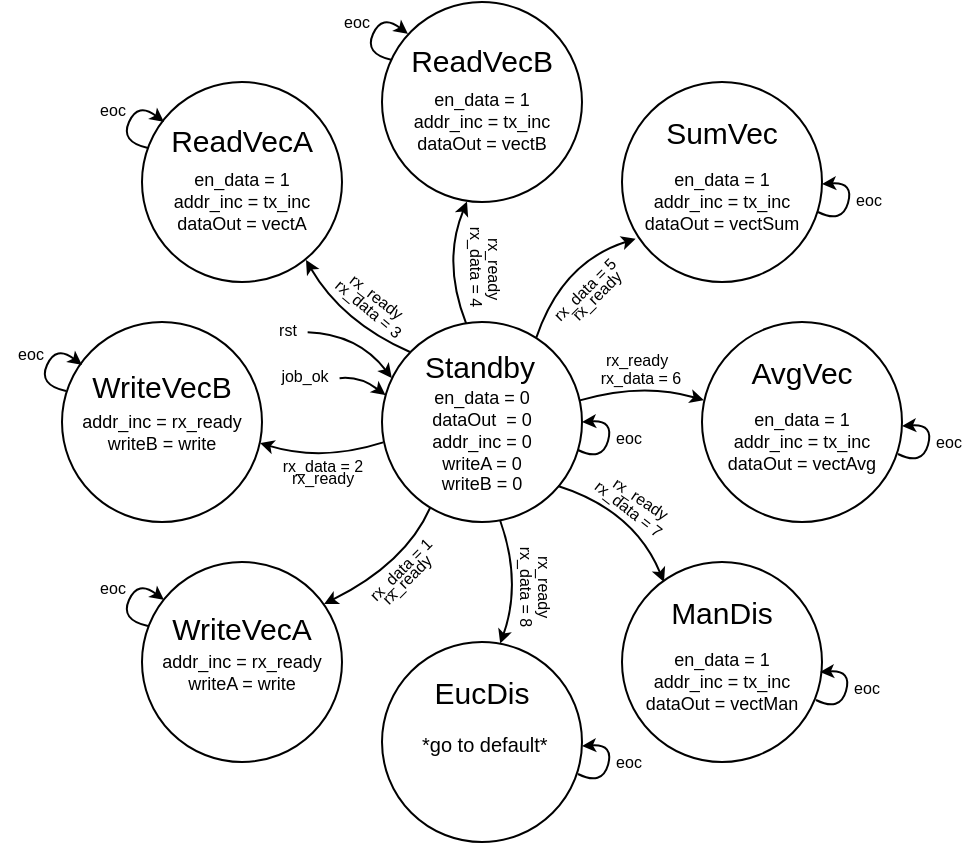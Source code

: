 <mxfile version="18.0.1" type="device"><diagram id="pSxGSNOE6CO2PJ7VgCIc" name="Página-1"><mxGraphModel dx="1038" dy="649" grid="1" gridSize="10" guides="1" tooltips="1" connect="1" arrows="1" fold="1" page="0" pageScale="1" pageWidth="827" pageHeight="1169" math="0" shadow="0"><root><mxCell id="0"/><mxCell id="1" parent="0"/><mxCell id="gVw3H8bIE1o8QU3vizQF-1" value="en_data = 0&lt;br style=&quot;font-size: 9px;&quot;&gt;dataOut&amp;nbsp; = 0&lt;br style=&quot;font-size: 9px;&quot;&gt;addr_inc = 0&lt;br style=&quot;font-size: 9px;&quot;&gt;writeA = 0&lt;br style=&quot;font-size: 9px;&quot;&gt;writeB = 0&lt;br style=&quot;font-size: 9px;&quot;&gt;&amp;nbsp;" style="ellipse;whiteSpace=wrap;html=1;aspect=fixed;fontSize=9;verticalAlign=bottom;" parent="1" vertex="1"><mxGeometry x="210" y="170" width="100" height="100" as="geometry"/></mxCell><mxCell id="gVw3H8bIE1o8QU3vizQF-6" value="&lt;br style=&quot;font-size: 9px;&quot;&gt;addr_inc = rx_ready&lt;br style=&quot;font-size: 9px;&quot;&gt;writeA = write" style="ellipse;whiteSpace=wrap;html=1;aspect=fixed;fontSize=9;verticalAlign=middle;" parent="1" vertex="1"><mxGeometry x="90" y="290" width="100" height="100" as="geometry"/></mxCell><mxCell id="gVw3H8bIE1o8QU3vizQF-7" value="&lt;br style=&quot;font-size: 9px;&quot;&gt;addr_inc = rx_ready&lt;br style=&quot;font-size: 9px;&quot;&gt;writeB = write" style="ellipse;whiteSpace=wrap;html=1;aspect=fixed;fontSize=9;verticalAlign=middle;" parent="1" vertex="1"><mxGeometry x="50" y="170" width="100" height="100" as="geometry"/></mxCell><mxCell id="gVw3H8bIE1o8QU3vizQF-8" value="en_data = 1&lt;br style=&quot;font-size: 9px;&quot;&gt;addr_inc = tx_inc&lt;br style=&quot;font-size: 9px;&quot;&gt;dataOut = vectA&lt;br style=&quot;font-size: 9px;&quot;&gt;&lt;br style=&quot;font-size: 9px;&quot;&gt;&amp;nbsp;" style="ellipse;whiteSpace=wrap;html=1;aspect=fixed;fontSize=9;verticalAlign=bottom;" parent="1" vertex="1"><mxGeometry x="90" y="50" width="100" height="100" as="geometry"/></mxCell><mxCell id="gVw3H8bIE1o8QU3vizQF-9" value="en_data = 1&lt;br&gt;addr_inc = tx_inc&lt;br&gt;dataOut = vectB&lt;br&gt;&lt;br&gt;&amp;nbsp;" style="ellipse;whiteSpace=wrap;html=1;aspect=fixed;fontSize=9;verticalAlign=bottom;" parent="1" vertex="1"><mxGeometry x="210" y="10" width="100" height="100" as="geometry"/></mxCell><mxCell id="gVw3H8bIE1o8QU3vizQF-11" value="en_data = 1&lt;br&gt;addr_inc = tx_inc&lt;br&gt;dataOut = vectSum&lt;br&gt;&lt;br&gt;&amp;nbsp;" style="ellipse;whiteSpace=wrap;html=1;aspect=fixed;fontSize=9;verticalAlign=bottom;" parent="1" vertex="1"><mxGeometry x="330" y="50" width="100" height="100" as="geometry"/></mxCell><mxCell id="gVw3H8bIE1o8QU3vizQF-12" value="en_data = 1&lt;br&gt;addr_inc = tx_inc&lt;br&gt;dataOut = vectAvg&lt;br&gt;&lt;br&gt;&amp;nbsp;" style="ellipse;whiteSpace=wrap;html=1;aspect=fixed;fontSize=9;verticalAlign=bottom;" parent="1" vertex="1"><mxGeometry x="370" y="170" width="100" height="100" as="geometry"/></mxCell><mxCell id="gVw3H8bIE1o8QU3vizQF-13" value="en_data = 1&lt;br&gt;addr_inc = tx_inc&lt;br&gt;dataOut = vectMan&lt;br&gt;&lt;br&gt;&amp;nbsp;" style="ellipse;whiteSpace=wrap;html=1;aspect=fixed;fontSize=9;verticalAlign=bottom;" parent="1" vertex="1"><mxGeometry x="330" y="290" width="100" height="100" as="geometry"/></mxCell><mxCell id="gVw3H8bIE1o8QU3vizQF-14" value="&lt;br&gt;&lt;br&gt;" style="ellipse;whiteSpace=wrap;html=1;aspect=fixed;fontSize=9;verticalAlign=bottom;align=center;" parent="1" vertex="1"><mxGeometry x="210" y="330" width="100" height="100" as="geometry"/></mxCell><mxCell id="gVw3H8bIE1o8QU3vizQF-16" value="WriteVecA" style="text;html=1;strokeColor=none;fillColor=none;align=center;verticalAlign=middle;whiteSpace=wrap;rounded=0;fontSize=15;" parent="1" vertex="1"><mxGeometry x="110" y="308" width="60" height="30" as="geometry"/></mxCell><mxCell id="gVw3H8bIE1o8QU3vizQF-17" value="WriteVecB" style="text;html=1;strokeColor=none;fillColor=none;align=center;verticalAlign=middle;whiteSpace=wrap;rounded=0;fontSize=15;" parent="1" vertex="1"><mxGeometry x="70" y="187" width="60" height="30" as="geometry"/></mxCell><mxCell id="gVw3H8bIE1o8QU3vizQF-18" value="ReadVecA" style="text;html=1;strokeColor=none;fillColor=none;align=center;verticalAlign=middle;whiteSpace=wrap;rounded=0;fontSize=15;" parent="1" vertex="1"><mxGeometry x="110" y="64" width="60" height="30" as="geometry"/></mxCell><mxCell id="gVw3H8bIE1o8QU3vizQF-19" value="ReadVecB" style="text;html=1;strokeColor=none;fillColor=none;align=center;verticalAlign=middle;whiteSpace=wrap;rounded=0;fontSize=15;" parent="1" vertex="1"><mxGeometry x="230" y="24" width="60" height="30" as="geometry"/></mxCell><mxCell id="gVw3H8bIE1o8QU3vizQF-20" value="SumVec" style="text;html=1;strokeColor=none;fillColor=none;align=center;verticalAlign=middle;whiteSpace=wrap;rounded=0;fontSize=15;" parent="1" vertex="1"><mxGeometry x="350" y="60" width="60" height="30" as="geometry"/></mxCell><mxCell id="gVw3H8bIE1o8QU3vizQF-21" value="AvgVec" style="text;html=1;strokeColor=none;fillColor=none;align=center;verticalAlign=middle;whiteSpace=wrap;rounded=0;fontSize=15;" parent="1" vertex="1"><mxGeometry x="390" y="180" width="60" height="30" as="geometry"/></mxCell><mxCell id="gVw3H8bIE1o8QU3vizQF-22" value="EucDis" style="text;html=1;strokeColor=none;fillColor=none;align=center;verticalAlign=middle;whiteSpace=wrap;rounded=0;fontSize=15;" parent="1" vertex="1"><mxGeometry x="230" y="340" width="60" height="30" as="geometry"/></mxCell><mxCell id="gVw3H8bIE1o8QU3vizQF-23" value="ManDis" style="text;html=1;strokeColor=none;fillColor=none;align=center;verticalAlign=middle;whiteSpace=wrap;rounded=0;fontSize=15;" parent="1" vertex="1"><mxGeometry x="350" y="300" width="60" height="30" as="geometry"/></mxCell><mxCell id="bkdWLWM4IcgWHFC834dO-1" value="" style="endArrow=classic;html=1;curved=1;entryX=0.049;entryY=0.28;entryDx=0;entryDy=0;entryPerimeter=0;endSize=4;startSize=4;exitX=0.991;exitY=0.554;exitDx=0;exitDy=0;exitPerimeter=0;" parent="1" source="bkdWLWM4IcgWHFC834dO-2" target="gVw3H8bIE1o8QU3vizQF-1" edge="1"><mxGeometry width="50" height="50" relative="1" as="geometry"><mxPoint x="189" y="184" as="sourcePoint"/><mxPoint x="230" y="210" as="targetPoint"/><Array as="points"><mxPoint x="198" y="176"/></Array></mxGeometry></mxCell><mxCell id="bkdWLWM4IcgWHFC834dO-2" value="rst" style="text;html=1;strokeColor=none;fillColor=none;align=center;verticalAlign=middle;whiteSpace=wrap;rounded=0;fontSize=8;" parent="1" vertex="1"><mxGeometry x="153" y="164" width="20" height="20" as="geometry"/></mxCell><mxCell id="bkdWLWM4IcgWHFC834dO-4" value="" style="endArrow=classic;html=1;startSize=4;endSize=4;curved=1;entryX=0.99;entryY=0.605;entryDx=0;entryDy=0;entryPerimeter=0;exitX=0.006;exitY=0.602;exitDx=0;exitDy=0;exitPerimeter=0;" parent="1" source="gVw3H8bIE1o8QU3vizQF-1" target="gVw3H8bIE1o8QU3vizQF-7" edge="1"><mxGeometry width="50" height="50" relative="1" as="geometry"><mxPoint x="158.8" y="219.2" as="sourcePoint"/><mxPoint x="220.9" y="219.1" as="targetPoint"/><Array as="points"><mxPoint x="180" y="240"/></Array></mxGeometry></mxCell><mxCell id="bkdWLWM4IcgWHFC834dO-5" value="" style="endArrow=classic;html=1;startSize=4;endSize=4;curved=1;entryX=0.009;entryY=0.391;entryDx=0;entryDy=0;entryPerimeter=0;exitX=0.988;exitY=0.392;exitDx=0;exitDy=0;exitPerimeter=0;" parent="1" edge="1"><mxGeometry width="50" height="50" relative="1" as="geometry"><mxPoint x="308.9" y="209.2" as="sourcePoint"/><mxPoint x="371" y="209.1" as="targetPoint"/><Array as="points"><mxPoint x="340.1" y="200"/></Array></mxGeometry></mxCell><mxCell id="bkdWLWM4IcgWHFC834dO-8" value="" style="endArrow=classic;html=1;startSize=4;endSize=4;curved=1;" parent="1" edge="1"><mxGeometry width="50" height="50" relative="1" as="geometry"><mxPoint x="224" y="185" as="sourcePoint"/><mxPoint x="172" y="139" as="targetPoint"/><Array as="points"><mxPoint x="190" y="170"/></Array></mxGeometry></mxCell><mxCell id="bkdWLWM4IcgWHFC834dO-10" value="" style="endArrow=classic;html=1;startSize=4;endSize=4;curved=1;" parent="1" edge="1"><mxGeometry width="50" height="50" relative="1" as="geometry"><mxPoint x="298" y="252" as="sourcePoint"/><mxPoint x="351" y="300" as="targetPoint"/><Array as="points"><mxPoint x="336" y="264"/></Array></mxGeometry></mxCell><mxCell id="bkdWLWM4IcgWHFC834dO-12" value="" style="endArrow=classic;html=1;startSize=4;endSize=4;curved=1;exitX=0.421;exitY=0.008;exitDx=0;exitDy=0;exitPerimeter=0;entryX=0.425;entryY=0.998;entryDx=0;entryDy=0;entryPerimeter=0;" parent="1" source="gVw3H8bIE1o8QU3vizQF-1" target="gVw3H8bIE1o8QU3vizQF-9" edge="1"><mxGeometry width="50" height="50" relative="1" as="geometry"><mxPoint x="252" y="170" as="sourcePoint"/><mxPoint x="253" y="110" as="targetPoint"/><Array as="points"><mxPoint x="240" y="140"/></Array></mxGeometry></mxCell><mxCell id="bkdWLWM4IcgWHFC834dO-15" value="" style="endArrow=classic;html=1;startSize=4;endSize=4;curved=1;entryX=0.591;entryY=0.008;entryDx=0;entryDy=0;entryPerimeter=0;" parent="1" edge="1"><mxGeometry width="50" height="50" relative="1" as="geometry"><mxPoint x="269" y="269" as="sourcePoint"/><mxPoint x="269.1" y="330.8" as="targetPoint"/><Array as="points"><mxPoint x="280" y="300"/></Array></mxGeometry></mxCell><mxCell id="bkdWLWM4IcgWHFC834dO-17" value="" style="endArrow=classic;html=1;startSize=4;endSize=4;curved=1;entryX=0.068;entryY=0.784;entryDx=0;entryDy=0;entryPerimeter=0;exitX=0.772;exitY=0.077;exitDx=0;exitDy=0;exitPerimeter=0;" parent="1" source="gVw3H8bIE1o8QU3vizQF-1" target="gVw3H8bIE1o8QU3vizQF-11" edge="1"><mxGeometry width="50" height="50" relative="1" as="geometry"><mxPoint x="260" y="220" as="sourcePoint"/><mxPoint x="310" y="170" as="targetPoint"/><Array as="points"><mxPoint x="300" y="140"/></Array></mxGeometry></mxCell><mxCell id="bkdWLWM4IcgWHFC834dO-19" value="Standby" style="text;html=1;strokeColor=none;fillColor=none;align=center;verticalAlign=middle;whiteSpace=wrap;rounded=0;fontSize=15;" parent="1" vertex="1"><mxGeometry x="229" y="177" width="60" height="30" as="geometry"/></mxCell><mxCell id="bkdWLWM4IcgWHFC834dO-21" value="" style="endArrow=classic;html=1;startSize=4;endSize=4;curved=1;" parent="1" edge="1"><mxGeometry width="50" height="50" relative="1" as="geometry"><mxPoint x="234" y="263" as="sourcePoint"/><mxPoint x="181" y="311" as="targetPoint"/><Array as="points"><mxPoint x="221.8" y="290.6"/></Array></mxGeometry></mxCell><mxCell id="bkdWLWM4IcgWHFC834dO-22" value="rx_data = 2" style="text;html=1;align=center;verticalAlign=middle;resizable=0;points=[];autosize=1;strokeColor=none;fillColor=none;fontSize=8;" parent="1" vertex="1"><mxGeometry x="150" y="232" width="60" height="20" as="geometry"/></mxCell><mxCell id="bkdWLWM4IcgWHFC834dO-23" value="rx_data = 1" style="text;html=1;align=center;verticalAlign=middle;resizable=0;points=[];autosize=1;strokeColor=none;fillColor=none;fontSize=8;rotation=-45;" parent="1" vertex="1"><mxGeometry x="189" y="284" width="60" height="20" as="geometry"/></mxCell><mxCell id="bkdWLWM4IcgWHFC834dO-24" value="rx_data = 3" style="text;html=1;align=center;verticalAlign=middle;resizable=0;points=[];autosize=1;strokeColor=none;fillColor=none;fontSize=8;rotation=40;" parent="1" vertex="1"><mxGeometry x="173" y="153" width="60" height="20" as="geometry"/></mxCell><mxCell id="bkdWLWM4IcgWHFC834dO-26" value="" style="endArrow=classic;html=1;curved=1;endSize=4;startSize=4;exitX=0.991;exitY=0.554;exitDx=0;exitDy=0;exitPerimeter=0;entryX=0.018;entryY=0.366;entryDx=0;entryDy=0;entryPerimeter=0;" parent="1" source="bkdWLWM4IcgWHFC834dO-27" target="gVw3H8bIE1o8QU3vizQF-1" edge="1"><mxGeometry width="50" height="50" relative="1" as="geometry"><mxPoint x="184.1" y="204" as="sourcePoint"/><mxPoint x="211" y="207" as="targetPoint"/><Array as="points"><mxPoint x="199" y="197"/></Array></mxGeometry></mxCell><mxCell id="bkdWLWM4IcgWHFC834dO-27" value="job_ok" style="text;html=1;strokeColor=none;fillColor=none;align=center;verticalAlign=middle;whiteSpace=wrap;rounded=0;fontSize=8;" parent="1" vertex="1"><mxGeometry x="154" y="187" width="35.1" height="20" as="geometry"/></mxCell><mxCell id="bkdWLWM4IcgWHFC834dO-28" value="rx_data = 4" style="text;html=1;align=center;verticalAlign=middle;resizable=0;points=[];autosize=1;strokeColor=none;fillColor=none;fontSize=8;rotation=90;" parent="1" vertex="1"><mxGeometry x="227" y="132" width="60" height="20" as="geometry"/></mxCell><mxCell id="bkdWLWM4IcgWHFC834dO-29" value="rx_data = 5" style="text;html=1;align=center;verticalAlign=middle;resizable=0;points=[];autosize=1;strokeColor=none;fillColor=none;fontSize=8;rotation=-45;" parent="1" vertex="1"><mxGeometry x="281" y="144" width="60" height="20" as="geometry"/></mxCell><mxCell id="bkdWLWM4IcgWHFC834dO-30" value="rx_data = 6" style="text;html=1;align=center;verticalAlign=middle;resizable=0;points=[];autosize=1;strokeColor=none;fillColor=none;fontSize=8;rotation=0;" parent="1" vertex="1"><mxGeometry x="309" y="188" width="60" height="20" as="geometry"/></mxCell><mxCell id="bkdWLWM4IcgWHFC834dO-32" value="rx_data = 7" style="text;html=1;align=center;verticalAlign=middle;resizable=0;points=[];autosize=1;strokeColor=none;fillColor=none;fontSize=8;rotation=38;" parent="1" vertex="1"><mxGeometry x="303" y="253" width="60" height="20" as="geometry"/></mxCell><mxCell id="bkdWLWM4IcgWHFC834dO-33" value="rx_data = 8" style="text;html=1;align=center;verticalAlign=middle;resizable=0;points=[];autosize=1;strokeColor=none;fillColor=none;fontSize=8;rotation=90;" parent="1" vertex="1"><mxGeometry x="252" y="292" width="60" height="20" as="geometry"/></mxCell><mxCell id="bkdWLWM4IcgWHFC834dO-35" value="" style="endArrow=classic;html=1;fontSize=10;startSize=4;endSize=4;curved=1;entryX=1;entryY=0.5;entryDx=0;entryDy=0;" parent="1" target="gVw3H8bIE1o8QU3vizQF-1" edge="1"><mxGeometry width="50" height="50" relative="1" as="geometry"><mxPoint x="308" y="234" as="sourcePoint"/><mxPoint x="290" y="220" as="targetPoint"/><Array as="points"><mxPoint x="320" y="240"/><mxPoint x="326" y="219"/></Array></mxGeometry></mxCell><mxCell id="bkdWLWM4IcgWHFC834dO-36" value="eoc" style="text;html=1;align=center;verticalAlign=middle;resizable=0;points=[];autosize=1;strokeColor=none;fillColor=none;fontSize=8;rotation=0;" parent="1" vertex="1"><mxGeometry x="318" y="218" width="30" height="20" as="geometry"/></mxCell><mxCell id="bkdWLWM4IcgWHFC834dO-39" value="rx_ready" style="text;html=1;align=center;verticalAlign=middle;resizable=0;points=[];autosize=1;strokeColor=none;fillColor=none;fontSize=8;" parent="1" vertex="1"><mxGeometry x="155" y="238" width="50" height="20" as="geometry"/></mxCell><mxCell id="bkdWLWM4IcgWHFC834dO-40" value="rx_ready" style="text;html=1;align=center;verticalAlign=middle;resizable=0;points=[];autosize=1;strokeColor=none;fillColor=none;fontSize=8;rotation=-45;" parent="1" vertex="1"><mxGeometry x="197" y="289" width="50" height="20" as="geometry"/></mxCell><mxCell id="bkdWLWM4IcgWHFC834dO-41" value="rx_ready" style="text;html=1;align=center;verticalAlign=middle;resizable=0;points=[];autosize=1;strokeColor=none;fillColor=none;fontSize=8;rotation=90;" parent="1" vertex="1"><mxGeometry x="266" y="292" width="50" height="20" as="geometry"/></mxCell><mxCell id="bkdWLWM4IcgWHFC834dO-42" value="rx_ready" style="text;html=1;align=center;verticalAlign=middle;resizable=0;points=[];autosize=1;strokeColor=none;fillColor=none;fontSize=8;rotation=34;" parent="1" vertex="1"><mxGeometry x="314" y="248" width="50" height="20" as="geometry"/></mxCell><mxCell id="bkdWLWM4IcgWHFC834dO-43" value="rx_ready" style="text;html=1;align=center;verticalAlign=middle;resizable=0;points=[];autosize=1;strokeColor=none;fillColor=none;fontSize=8;rotation=0;" parent="1" vertex="1"><mxGeometry x="312" y="179" width="50" height="20" as="geometry"/></mxCell><mxCell id="bkdWLWM4IcgWHFC834dO-44" value="rx_ready" style="text;html=1;align=center;verticalAlign=middle;resizable=0;points=[];autosize=1;strokeColor=none;fillColor=none;fontSize=8;rotation=-45;" parent="1" vertex="1"><mxGeometry x="292" y="147" width="50" height="20" as="geometry"/></mxCell><mxCell id="bkdWLWM4IcgWHFC834dO-45" value="rx_ready" style="text;html=1;align=center;verticalAlign=middle;resizable=0;points=[];autosize=1;strokeColor=none;fillColor=none;fontSize=8;rotation=90;" parent="1" vertex="1"><mxGeometry x="241" y="133" width="50" height="20" as="geometry"/></mxCell><mxCell id="bkdWLWM4IcgWHFC834dO-46" value="rx_ready" style="text;html=1;align=center;verticalAlign=middle;resizable=0;points=[];autosize=1;strokeColor=none;fillColor=none;fontSize=8;rotation=38;" parent="1" vertex="1"><mxGeometry x="182" y="147" width="50" height="20" as="geometry"/></mxCell><mxCell id="l4byDs-FdZ9zCILsUKZt-2" value="" style="endArrow=classic;html=1;fontSize=10;startSize=4;endSize=4;curved=1;entryX=1;entryY=0.5;entryDx=0;entryDy=0;" parent="1" edge="1"><mxGeometry width="50" height="50" relative="1" as="geometry"><mxPoint x="468" y="236" as="sourcePoint"/><mxPoint x="470" y="222" as="targetPoint"/><Array as="points"><mxPoint x="480" y="242"/><mxPoint x="486" y="221"/></Array></mxGeometry></mxCell><mxCell id="l4byDs-FdZ9zCILsUKZt-3" value="eoc" style="text;html=1;align=center;verticalAlign=middle;resizable=0;points=[];autosize=1;strokeColor=none;fillColor=none;fontSize=8;rotation=0;" parent="1" vertex="1"><mxGeometry x="478" y="220" width="30" height="20" as="geometry"/></mxCell><mxCell id="l4byDs-FdZ9zCILsUKZt-4" value="" style="endArrow=classic;html=1;fontSize=10;startSize=4;endSize=4;curved=1;entryX=1;entryY=0.5;entryDx=0;entryDy=0;" parent="1" edge="1"><mxGeometry width="50" height="50" relative="1" as="geometry"><mxPoint x="428" y="115" as="sourcePoint"/><mxPoint x="430" y="101" as="targetPoint"/><Array as="points"><mxPoint x="440" y="121"/><mxPoint x="446" y="100"/></Array></mxGeometry></mxCell><mxCell id="l4byDs-FdZ9zCILsUKZt-5" value="eoc" style="text;html=1;align=center;verticalAlign=middle;resizable=0;points=[];autosize=1;strokeColor=none;fillColor=none;fontSize=8;rotation=0;" parent="1" vertex="1"><mxGeometry x="438" y="99" width="30" height="20" as="geometry"/></mxCell><mxCell id="l4byDs-FdZ9zCILsUKZt-6" value="" style="endArrow=classic;html=1;fontSize=10;startSize=4;endSize=4;curved=1;entryX=1;entryY=0.5;entryDx=0;entryDy=0;" parent="1" edge="1"><mxGeometry width="50" height="50" relative="1" as="geometry"><mxPoint x="427" y="359" as="sourcePoint"/><mxPoint x="429" y="345" as="targetPoint"/><Array as="points"><mxPoint x="439" y="365"/><mxPoint x="445" y="344"/></Array></mxGeometry></mxCell><mxCell id="l4byDs-FdZ9zCILsUKZt-7" value="eoc" style="text;html=1;align=center;verticalAlign=middle;resizable=0;points=[];autosize=1;strokeColor=none;fillColor=none;fontSize=8;rotation=0;" parent="1" vertex="1"><mxGeometry x="437" y="343" width="30" height="20" as="geometry"/></mxCell><mxCell id="l4byDs-FdZ9zCILsUKZt-8" value="" style="endArrow=classic;html=1;fontSize=10;startSize=4;endSize=4;curved=1;entryX=1;entryY=0.5;entryDx=0;entryDy=0;" parent="1" edge="1"><mxGeometry width="50" height="50" relative="1" as="geometry"><mxPoint x="308" y="396" as="sourcePoint"/><mxPoint x="310" y="382" as="targetPoint"/><Array as="points"><mxPoint x="320" y="402"/><mxPoint x="326" y="381"/></Array></mxGeometry></mxCell><mxCell id="l4byDs-FdZ9zCILsUKZt-9" value="eoc" style="text;html=1;align=center;verticalAlign=middle;resizable=0;points=[];autosize=1;strokeColor=none;fillColor=none;fontSize=8;rotation=0;" parent="1" vertex="1"><mxGeometry x="318" y="380" width="30" height="20" as="geometry"/></mxCell><mxCell id="l4byDs-FdZ9zCILsUKZt-10" value="" style="endArrow=classic;html=1;fontSize=10;startSize=4;endSize=4;curved=1;" parent="1" edge="1"><mxGeometry width="50" height="50" relative="1" as="geometry"><mxPoint x="215" y="39" as="sourcePoint"/><mxPoint x="223" y="26" as="targetPoint"/><Array as="points"><mxPoint x="201" y="36"/><mxPoint x="210" y="16"/></Array></mxGeometry></mxCell><mxCell id="l4byDs-FdZ9zCILsUKZt-11" value="eoc" style="text;html=1;align=center;verticalAlign=middle;resizable=0;points=[];autosize=1;strokeColor=none;fillColor=none;fontSize=8;rotation=0;" parent="1" vertex="1"><mxGeometry x="182" y="10" width="30" height="20" as="geometry"/></mxCell><mxCell id="l4byDs-FdZ9zCILsUKZt-12" value="" style="endArrow=classic;html=1;fontSize=10;startSize=4;endSize=4;curved=1;" parent="1" edge="1"><mxGeometry width="50" height="50" relative="1" as="geometry"><mxPoint x="93" y="83" as="sourcePoint"/><mxPoint x="101" y="70" as="targetPoint"/><Array as="points"><mxPoint x="79" y="80"/><mxPoint x="88" y="60"/></Array></mxGeometry></mxCell><mxCell id="l4byDs-FdZ9zCILsUKZt-13" value="eoc" style="text;html=1;align=center;verticalAlign=middle;resizable=0;points=[];autosize=1;strokeColor=none;fillColor=none;fontSize=8;rotation=0;" parent="1" vertex="1"><mxGeometry x="60" y="54" width="30" height="20" as="geometry"/></mxCell><mxCell id="l4byDs-FdZ9zCILsUKZt-14" value="" style="endArrow=classic;html=1;fontSize=10;startSize=4;endSize=4;curved=1;" parent="1" edge="1"><mxGeometry width="50" height="50" relative="1" as="geometry"><mxPoint x="52" y="204.5" as="sourcePoint"/><mxPoint x="60.0" y="191.5" as="targetPoint"/><Array as="points"><mxPoint x="38" y="201.5"/><mxPoint x="47" y="181.5"/></Array></mxGeometry></mxCell><mxCell id="l4byDs-FdZ9zCILsUKZt-15" value="eoc" style="text;html=1;align=center;verticalAlign=middle;resizable=0;points=[];autosize=1;strokeColor=none;fillColor=none;fontSize=8;rotation=0;" parent="1" vertex="1"><mxGeometry x="19" y="175.5" width="30" height="20" as="geometry"/></mxCell><mxCell id="l4byDs-FdZ9zCILsUKZt-16" value="" style="endArrow=classic;html=1;fontSize=10;startSize=4;endSize=4;curved=1;" parent="1" edge="1"><mxGeometry width="50" height="50" relative="1" as="geometry"><mxPoint x="93" y="322" as="sourcePoint"/><mxPoint x="101.0" y="309" as="targetPoint"/><Array as="points"><mxPoint x="79" y="319"/><mxPoint x="88" y="299"/></Array></mxGeometry></mxCell><mxCell id="l4byDs-FdZ9zCILsUKZt-17" value="eoc" style="text;html=1;align=center;verticalAlign=middle;resizable=0;points=[];autosize=1;strokeColor=none;fillColor=none;fontSize=8;rotation=0;" parent="1" vertex="1"><mxGeometry x="60" y="293" width="30" height="20" as="geometry"/></mxCell><mxCell id="2ZwWNeyzwoG5TVXKzW98-1" value="&lt;div style=&quot;text-align: center;&quot;&gt;&lt;span style=&quot;background-color: initial;&quot;&gt;&lt;font size=&quot;1&quot;&gt;*go to default*&lt;/font&gt;&lt;/span&gt;&lt;/div&gt;" style="text;whiteSpace=wrap;html=1;" vertex="1" parent="1"><mxGeometry x="228" y="367" width="66" height="23" as="geometry"/></mxCell></root></mxGraphModel></diagram></mxfile>